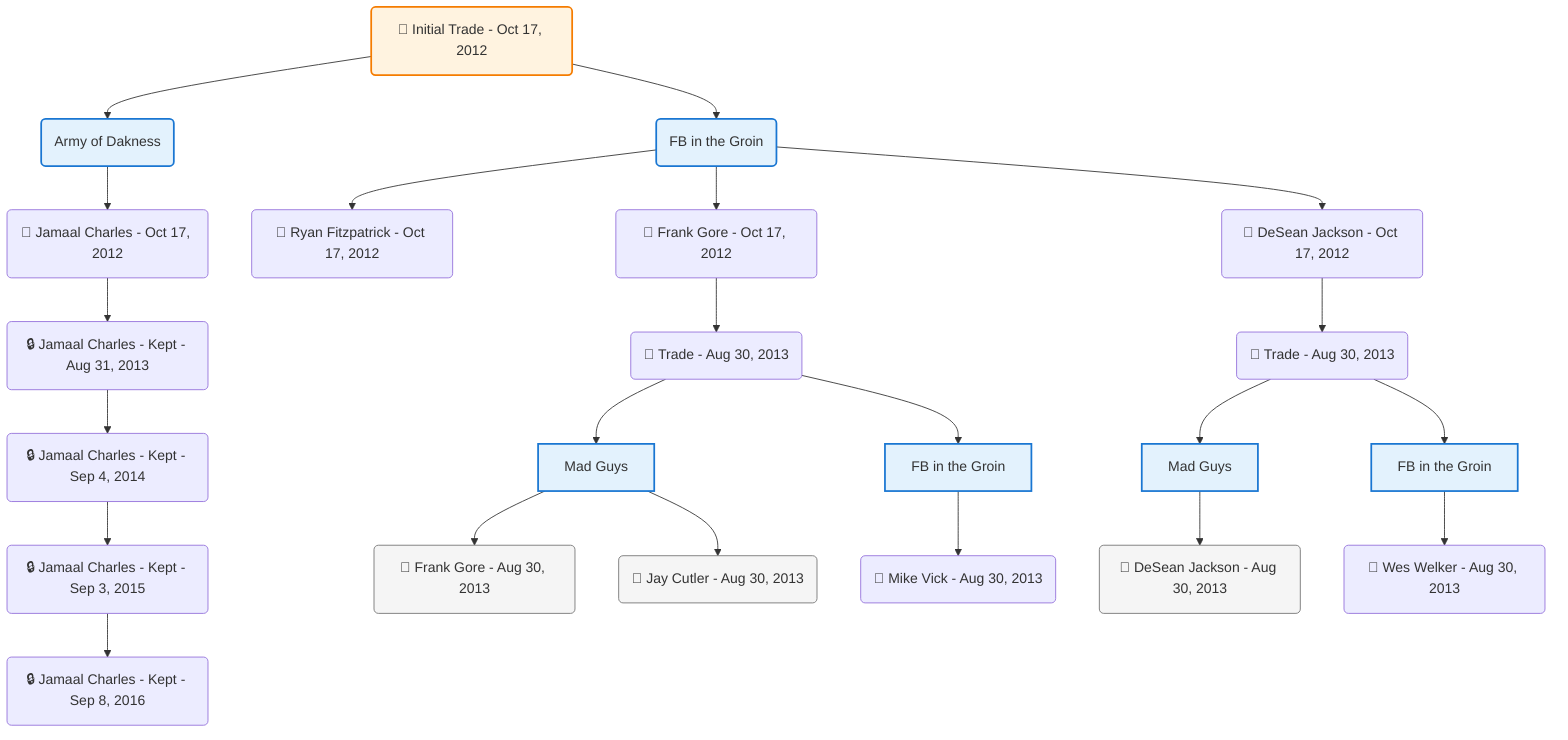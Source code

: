 flowchart TD

    TRADE_MAIN("🔄 Initial Trade - Oct 17, 2012")
    TEAM_1("Army of Dakness")
    TEAM_2("FB in the Groin")
    NODE_4ab42e2d-415b-4e91-a8f1-43842c82961e("🔄 Jamaal Charles - Oct 17, 2012")
    NODE_db7a7e5e-0a51-435c-a499-8b02417c3ce5("🔒 Jamaal Charles - Kept - Aug 31, 2013")
    NODE_dd687d86-b137-4c16-b415-040d34fc8764("🔒 Jamaal Charles - Kept - Sep 4, 2014")
    NODE_e92a08d0-8aae-4bd6-a94d-000fbae0509c("🔒 Jamaal Charles - Kept - Sep 3, 2015")
    NODE_3fbcf390-0c64-433a-af5e-d53998d3cbce("🔒 Jamaal Charles - Kept - Sep 8, 2016")
    NODE_d5bfc02b-fa68-4955-b2fa-744ca8ca65c5("🔄 Ryan Fitzpatrick - Oct 17, 2012")
    NODE_01609838-9cca-4021-95a7-8bd0af822f8c("🔄 Frank Gore - Oct 17, 2012")
    TRADE_314c39fe-fe99-409a-a972-5027f796727d_3("🔄 Trade - Aug 30, 2013")
    TEAM_f5908944-6efd-40eb-af54-6c53004e0e2f_4["Mad Guys"]
    NODE_12eec351-6fb3-455b-b573-3b06df97b0bf("🔄 Frank Gore - Aug 30, 2013")
    NODE_56f679c0-3705-494f-8e28-d59e8ea5db61("🔄 Jay Cutler - Aug 30, 2013")
    TEAM_f483ecf1-cd17-4991-854b-e52dfc957b45_5["FB in the Groin"]
    NODE_aaf97f06-4848-4686-a893-b4b44ccff081("🔄 Mike Vick - Aug 30, 2013")
    NODE_f301ec06-c3ae-4c5b-bd4f-e38857e847f6("🔄 DeSean Jackson - Oct 17, 2012")
    TRADE_026e8c05-06f6-43d9-affd-b8b8386879fe_6("🔄 Trade - Aug 30, 2013")
    TEAM_f5908944-6efd-40eb-af54-6c53004e0e2f_7["Mad Guys"]
    NODE_cff1cbc2-98af-4cbf-a557-9bb62c25071f("🔄 DeSean Jackson - Aug 30, 2013")
    TEAM_f483ecf1-cd17-4991-854b-e52dfc957b45_8["FB in the Groin"]
    NODE_e4292050-fac9-48a1-8ba0-52b758ba9348("🔄 Wes Welker - Aug 30, 2013")

    TRADE_MAIN --> TEAM_1
    TRADE_MAIN --> TEAM_2
    TEAM_1 --> NODE_4ab42e2d-415b-4e91-a8f1-43842c82961e
    NODE_4ab42e2d-415b-4e91-a8f1-43842c82961e --> NODE_db7a7e5e-0a51-435c-a499-8b02417c3ce5
    NODE_db7a7e5e-0a51-435c-a499-8b02417c3ce5 --> NODE_dd687d86-b137-4c16-b415-040d34fc8764
    NODE_dd687d86-b137-4c16-b415-040d34fc8764 --> NODE_e92a08d0-8aae-4bd6-a94d-000fbae0509c
    NODE_e92a08d0-8aae-4bd6-a94d-000fbae0509c --> NODE_3fbcf390-0c64-433a-af5e-d53998d3cbce
    TEAM_2 --> NODE_d5bfc02b-fa68-4955-b2fa-744ca8ca65c5
    TEAM_2 --> NODE_01609838-9cca-4021-95a7-8bd0af822f8c
    NODE_01609838-9cca-4021-95a7-8bd0af822f8c --> TRADE_314c39fe-fe99-409a-a972-5027f796727d_3
    TRADE_314c39fe-fe99-409a-a972-5027f796727d_3 --> TEAM_f5908944-6efd-40eb-af54-6c53004e0e2f_4
    TEAM_f5908944-6efd-40eb-af54-6c53004e0e2f_4 --> NODE_12eec351-6fb3-455b-b573-3b06df97b0bf
    TEAM_f5908944-6efd-40eb-af54-6c53004e0e2f_4 --> NODE_56f679c0-3705-494f-8e28-d59e8ea5db61
    TRADE_314c39fe-fe99-409a-a972-5027f796727d_3 --> TEAM_f483ecf1-cd17-4991-854b-e52dfc957b45_5
    TEAM_f483ecf1-cd17-4991-854b-e52dfc957b45_5 --> NODE_aaf97f06-4848-4686-a893-b4b44ccff081
    TEAM_2 --> NODE_f301ec06-c3ae-4c5b-bd4f-e38857e847f6
    NODE_f301ec06-c3ae-4c5b-bd4f-e38857e847f6 --> TRADE_026e8c05-06f6-43d9-affd-b8b8386879fe_6
    TRADE_026e8c05-06f6-43d9-affd-b8b8386879fe_6 --> TEAM_f5908944-6efd-40eb-af54-6c53004e0e2f_7
    TEAM_f5908944-6efd-40eb-af54-6c53004e0e2f_7 --> NODE_cff1cbc2-98af-4cbf-a557-9bb62c25071f
    TRADE_026e8c05-06f6-43d9-affd-b8b8386879fe_6 --> TEAM_f483ecf1-cd17-4991-854b-e52dfc957b45_8
    TEAM_f483ecf1-cd17-4991-854b-e52dfc957b45_8 --> NODE_e4292050-fac9-48a1-8ba0-52b758ba9348

    %% Node styling
    classDef teamNode fill:#e3f2fd,stroke:#1976d2,stroke-width:2px
    classDef tradeNode fill:#fff3e0,stroke:#f57c00,stroke-width:2px
    classDef playerNode fill:#f3e5f5,stroke:#7b1fa2,stroke-width:1px
    classDef nonRootPlayerNode fill:#f5f5f5,stroke:#757575,stroke-width:1px
    classDef endNode fill:#ffebee,stroke:#c62828,stroke-width:2px
    classDef waiverNode fill:#e8f5e8,stroke:#388e3c,stroke-width:2px
    classDef championshipNode fill:#fff9c4,stroke:#f57f17,stroke-width:3px

    class TEAM_1,TEAM_2,TEAM_f5908944-6efd-40eb-af54-6c53004e0e2f_4,TEAM_f483ecf1-cd17-4991-854b-e52dfc957b45_5,TEAM_f5908944-6efd-40eb-af54-6c53004e0e2f_7,TEAM_f483ecf1-cd17-4991-854b-e52dfc957b45_8 teamNode
    class NODE_12eec351-6fb3-455b-b573-3b06df97b0bf,NODE_56f679c0-3705-494f-8e28-d59e8ea5db61,NODE_cff1cbc2-98af-4cbf-a557-9bb62c25071f nonRootPlayerNode
    class TRADE_MAIN tradeNode